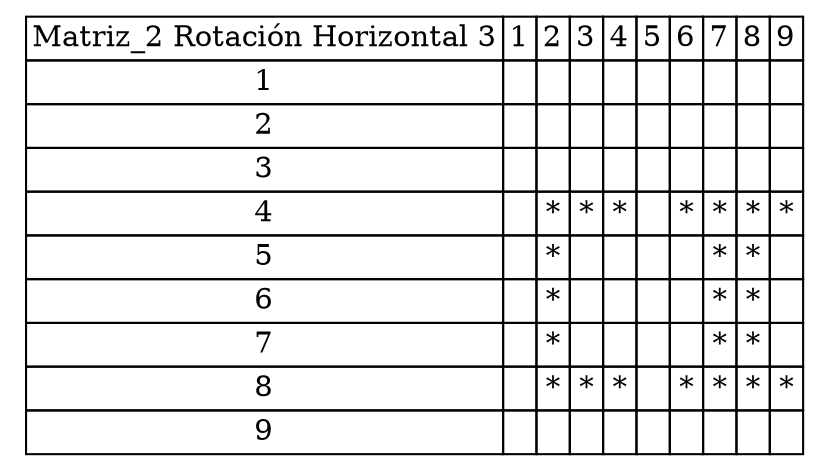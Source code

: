digraph g {
	node [shape=plaintext]
	node01 [label=<
                                        <table border="0" cellborder="1" cellspacing="0">
                                        <tr>
	<td>Matriz_2 Rotación Horizontal 3</td>
	<td>1</td>
	<td>2</td>
	<td>3</td>
	<td>4</td>
	<td>5</td>
	<td>6</td>
	<td>7</td>
	<td>8</td>
	<td>9</td>
</tr>
<tr>
	<td>1</td>
	<td> </td>
	<td> </td>
	<td> </td>
	<td> </td>
	<td> </td>
 	<td> </td>
 	<td> </td>
 	<td> </td>
 	<td> </td>
 
</tr><tr>
	<td>2</td>
	<td> </td>
	<td> </td>
	<td> </td>
	<td> </td>
	<td> </td>
 	<td> </td>
 	<td> </td>
 	<td> </td>
 	<td> </td>
 
</tr><tr>
	<td>3</td>
	<td> </td>
	<td> </td>
	<td> </td>
	<td> </td>
	<td> </td>
 	<td> </td>
 	<td> </td>
 	<td> </td>
 	<td> </td>
 
</tr><tr>
	<td>4</td>
	<td> </td>
	<td>*</td>
	<td>*</td>
	<td>*</td>
	<td> </td>
 	<td>*</td>
 	<td>*</td>
 	<td>*</td>
 	<td>*</td>
 
</tr><tr>
	<td>5</td>
	<td> </td>
	<td>*</td>
	<td> </td>
	<td> </td>
	<td> </td>
 	<td> </td>
 	<td>*</td>
 	<td>*</td>
 	<td> </td>
 
</tr><tr>
	<td>6</td>
	<td> </td>
	<td>*</td>
	<td> </td>
	<td> </td>
	<td> </td>
 	<td> </td>
 	<td>*</td>
 	<td>*</td>
 	<td> </td>
 
</tr><tr>
	<td>7</td>
	<td> </td>
	<td>*</td>
	<td> </td>
	<td> </td>
	<td> </td>
 	<td> </td>
 	<td>*</td>
 	<td>*</td>
 	<td> </td>
 
</tr><tr>
	<td>8</td>
	<td> </td>
	<td>*</td>
	<td>*</td>
	<td>*</td>
	<td> </td>
 	<td>*</td>
 	<td>*</td>
 	<td>*</td>
 	<td>*</td>
 
</tr><tr>
	<td>9</td>
	<td> </td>
	<td> </td>
	<td> </td>
	<td> </td>
	<td> </td>
 	<td> </td>
 	<td> </td>
 	<td> </td>
 	<td> </td>
 
</tr>
                                        </table>>]
}
